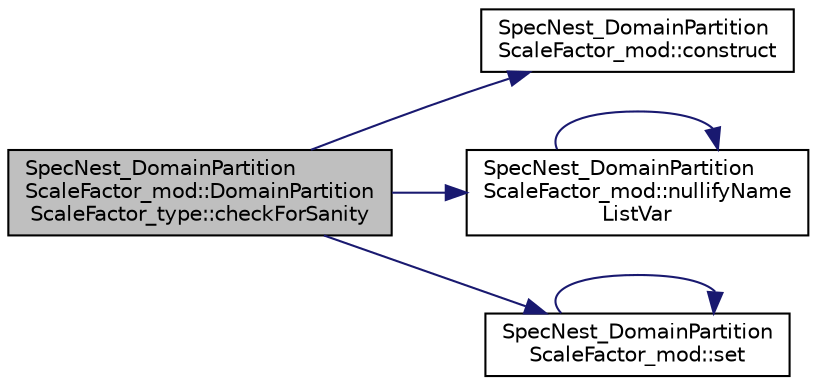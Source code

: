 digraph "SpecNest_DomainPartitionScaleFactor_mod::DomainPartitionScaleFactor_type::checkForSanity"
{
 // LATEX_PDF_SIZE
  edge [fontname="Helvetica",fontsize="10",labelfontname="Helvetica",labelfontsize="10"];
  node [fontname="Helvetica",fontsize="10",shape=record];
  rankdir="LR";
  Node1 [label="SpecNest_DomainPartition\lScaleFactor_mod::DomainPartition\lScaleFactor_type::checkForSanity",height=0.2,width=0.4,color="black", fillcolor="grey75", style="filled", fontcolor="black",tooltip=" "];
  Node1 -> Node2 [color="midnightblue",fontsize="10",style="solid",fontname="Helvetica"];
  Node2 [label="SpecNest_DomainPartition\lScaleFactor_mod::construct",height=0.2,width=0.4,color="black", fillcolor="white", style="filled",URL="$namespaceSpecNest__DomainPartitionScaleFactor__mod.html#af86810a01dd2ea9964279eb17eb38b36",tooltip=" "];
  Node1 -> Node3 [color="midnightblue",fontsize="10",style="solid",fontname="Helvetica"];
  Node3 [label="SpecNest_DomainPartition\lScaleFactor_mod::nullifyName\lListVar",height=0.2,width=0.4,color="black", fillcolor="white", style="filled",URL="$namespaceSpecNest__DomainPartitionScaleFactor__mod.html#af9db56a56419c1b585e628f6e2ef756c",tooltip=" "];
  Node3 -> Node3 [color="midnightblue",fontsize="10",style="solid",fontname="Helvetica"];
  Node1 -> Node4 [color="midnightblue",fontsize="10",style="solid",fontname="Helvetica"];
  Node4 [label="SpecNest_DomainPartition\lScaleFactor_mod::set",height=0.2,width=0.4,color="black", fillcolor="white", style="filled",URL="$namespaceSpecNest__DomainPartitionScaleFactor__mod.html#a7571ae20cd4d1930be376b21a795eaf7",tooltip=" "];
  Node4 -> Node4 [color="midnightblue",fontsize="10",style="solid",fontname="Helvetica"];
}
